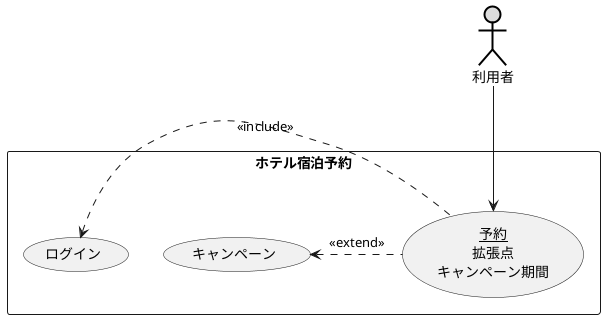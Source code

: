 @startuml
actor 利用者 #DDDDDD;line:black;line.bold;
rectangle ホテル宿泊予約{
    usecase ログイン
    usecase キャンペーン
    usecase (<u>予約</u>\n拡張点\nキャンペーン期間) as input
}
  利用者-->input
  キャンペーン <. input : << extend >>
 ログイン <. input : << include >>
@enduml